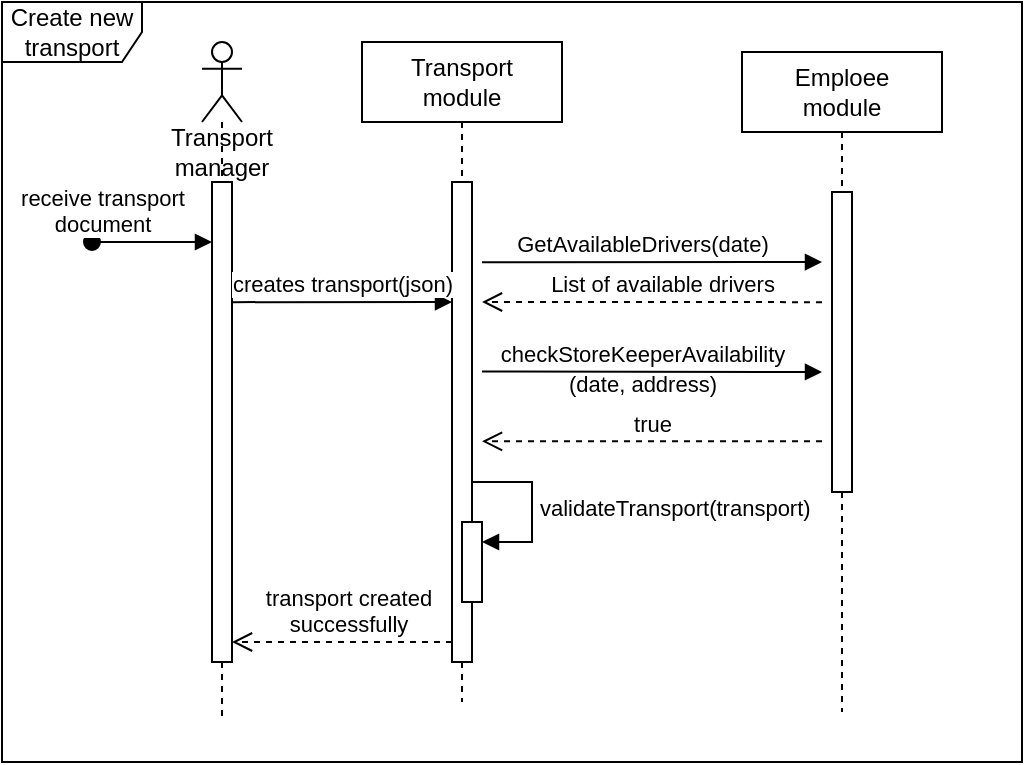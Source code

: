 <mxfile version="21.2.1" type="device">
  <diagram name="Page-1" id="2YBvvXClWsGukQMizWep">
    <mxGraphModel dx="1604" dy="418" grid="1" gridSize="10" guides="1" tooltips="1" connect="1" arrows="1" fold="1" page="1" pageScale="1" pageWidth="850" pageHeight="1100" math="0" shadow="0">
      <root>
        <mxCell id="0" />
        <mxCell id="1" parent="0" />
        <mxCell id="aM9ryv3xv72pqoxQDRHE-1" value="Transport&lt;br&gt;module" style="shape=umlLifeline;perimeter=lifelinePerimeter;whiteSpace=wrap;html=1;container=0;dropTarget=0;collapsible=0;recursiveResize=0;outlineConnect=0;portConstraint=eastwest;newEdgeStyle={&quot;edgeStyle&quot;:&quot;elbowEdgeStyle&quot;,&quot;elbow&quot;:&quot;vertical&quot;,&quot;curved&quot;:0,&quot;rounded&quot;:0};" parent="1" vertex="1">
          <mxGeometry x="150" y="60" width="100" height="330" as="geometry" />
        </mxCell>
        <mxCell id="aM9ryv3xv72pqoxQDRHE-2" value="" style="html=1;points=[];perimeter=orthogonalPerimeter;outlineConnect=0;targetShapes=umlLifeline;portConstraint=eastwest;newEdgeStyle={&quot;edgeStyle&quot;:&quot;elbowEdgeStyle&quot;,&quot;elbow&quot;:&quot;vertical&quot;,&quot;curved&quot;:0,&quot;rounded&quot;:0};" parent="aM9ryv3xv72pqoxQDRHE-1" vertex="1">
          <mxGeometry x="45" y="70" width="10" height="240" as="geometry" />
        </mxCell>
        <mxCell id="aRTaqfZD2U3DYxdUskFy-4" value="" style="shape=umlLifeline;perimeter=lifelinePerimeter;whiteSpace=wrap;html=1;container=1;dropTarget=0;collapsible=0;recursiveResize=0;outlineConnect=0;portConstraint=eastwest;newEdgeStyle={&quot;edgeStyle&quot;:&quot;elbowEdgeStyle&quot;,&quot;elbow&quot;:&quot;vertical&quot;,&quot;curved&quot;:0,&quot;rounded&quot;:0};participant=umlActor;" vertex="1" parent="1">
          <mxGeometry x="70" y="60" width="20" height="340" as="geometry" />
        </mxCell>
        <mxCell id="aRTaqfZD2U3DYxdUskFy-5" value="Create new transport" style="shape=umlFrame;whiteSpace=wrap;html=1;pointerEvents=0;width=70;height=30;" vertex="1" parent="1">
          <mxGeometry x="-30" y="40" width="510" height="380" as="geometry" />
        </mxCell>
        <mxCell id="aRTaqfZD2U3DYxdUskFy-6" value="" style="html=1;points=[];perimeter=orthogonalPerimeter;outlineConnect=0;targetShapes=umlLifeline;portConstraint=eastwest;newEdgeStyle={&quot;edgeStyle&quot;:&quot;elbowEdgeStyle&quot;,&quot;elbow&quot;:&quot;vertical&quot;,&quot;curved&quot;:0,&quot;rounded&quot;:0};" vertex="1" parent="1">
          <mxGeometry x="75" y="130" width="10" height="240" as="geometry" />
        </mxCell>
        <mxCell id="aRTaqfZD2U3DYxdUskFy-10" value="receive transport &lt;br&gt;document" style="html=1;verticalAlign=bottom;startArrow=oval;startFill=1;endArrow=block;startSize=8;edgeStyle=elbowEdgeStyle;elbow=vertical;curved=0;rounded=0;" edge="1" parent="1">
          <mxGeometry x="-0.831" width="60" relative="1" as="geometry">
            <mxPoint x="15" y="160" as="sourcePoint" />
            <mxPoint x="75" y="160" as="targetPoint" />
            <mxPoint as="offset" />
          </mxGeometry>
        </mxCell>
        <mxCell id="aRTaqfZD2U3DYxdUskFy-13" value="Transport&lt;br&gt;manager" style="text;html=1;strokeColor=none;fillColor=none;align=center;verticalAlign=middle;whiteSpace=wrap;rounded=0;" vertex="1" parent="1">
          <mxGeometry x="65" y="110" width="30" height="10" as="geometry" />
        </mxCell>
        <mxCell id="aRTaqfZD2U3DYxdUskFy-17" value="GetAvailableDrivers(date)" style="html=1;verticalAlign=bottom;endArrow=block;edgeStyle=elbowEdgeStyle;elbow=vertical;curved=0;rounded=0;" edge="1" parent="1">
          <mxGeometry x="-0.06" width="80" relative="1" as="geometry">
            <mxPoint x="210" y="170.07" as="sourcePoint" />
            <mxPoint x="380" y="170.07" as="targetPoint" />
            <mxPoint as="offset" />
          </mxGeometry>
        </mxCell>
        <mxCell id="aRTaqfZD2U3DYxdUskFy-18" value="List of available drivers" style="html=1;verticalAlign=bottom;endArrow=open;dashed=1;endSize=8;edgeStyle=elbowEdgeStyle;elbow=vertical;curved=0;rounded=0;" edge="1" parent="1">
          <mxGeometry x="-0.059" relative="1" as="geometry">
            <mxPoint x="380" y="190.07" as="sourcePoint" />
            <mxPoint x="210" y="190.07" as="targetPoint" />
            <mxPoint as="offset" />
          </mxGeometry>
        </mxCell>
        <mxCell id="aRTaqfZD2U3DYxdUskFy-20" value="Emploee&lt;br&gt;module" style="shape=umlLifeline;perimeter=lifelinePerimeter;whiteSpace=wrap;html=1;container=0;dropTarget=0;collapsible=0;recursiveResize=0;outlineConnect=0;portConstraint=eastwest;newEdgeStyle={&quot;edgeStyle&quot;:&quot;elbowEdgeStyle&quot;,&quot;elbow&quot;:&quot;vertical&quot;,&quot;curved&quot;:0,&quot;rounded&quot;:0};" vertex="1" parent="1">
          <mxGeometry x="340" y="65" width="100" height="330" as="geometry" />
        </mxCell>
        <mxCell id="aRTaqfZD2U3DYxdUskFy-21" value="" style="html=1;points=[];perimeter=orthogonalPerimeter;outlineConnect=0;targetShapes=umlLifeline;portConstraint=eastwest;newEdgeStyle={&quot;edgeStyle&quot;:&quot;elbowEdgeStyle&quot;,&quot;elbow&quot;:&quot;vertical&quot;,&quot;curved&quot;:0,&quot;rounded&quot;:0};" vertex="1" parent="aRTaqfZD2U3DYxdUskFy-20">
          <mxGeometry x="45" y="70" width="10" height="150" as="geometry" />
        </mxCell>
        <mxCell id="aRTaqfZD2U3DYxdUskFy-23" value="" style="html=1;verticalAlign=bottom;endArrow=block;edgeStyle=elbowEdgeStyle;elbow=vertical;curved=0;rounded=0;" edge="1" parent="1">
          <mxGeometry x="-0.059" width="80" relative="1" as="geometry">
            <mxPoint x="210" y="224.79" as="sourcePoint" />
            <mxPoint x="380" y="224.79" as="targetPoint" />
            <mxPoint as="offset" />
          </mxGeometry>
        </mxCell>
        <mxCell id="aRTaqfZD2U3DYxdUskFy-25" value="&lt;font style=&quot;font-size: 11px;&quot;&gt;checkStoreKeeperAvailability&lt;br&gt;(date, address)&lt;/font&gt;" style="text;html=1;align=center;verticalAlign=middle;resizable=0;points=[];autosize=1;strokeColor=none;fillColor=none;" vertex="1" parent="1">
          <mxGeometry x="205" y="203" width="170" height="40" as="geometry" />
        </mxCell>
        <mxCell id="aRTaqfZD2U3DYxdUskFy-26" value="true" style="html=1;verticalAlign=bottom;endArrow=open;dashed=1;endSize=8;edgeStyle=elbowEdgeStyle;elbow=vertical;curved=0;rounded=0;" edge="1" parent="1">
          <mxGeometry relative="1" as="geometry">
            <mxPoint x="380" y="259.66" as="sourcePoint" />
            <mxPoint x="210" y="259.66" as="targetPoint" />
            <Array as="points">
              <mxPoint x="270" y="259.66" />
              <mxPoint x="370" y="259.66" />
            </Array>
          </mxGeometry>
        </mxCell>
        <mxCell id="aRTaqfZD2U3DYxdUskFy-27" value="creates transport(json)" style="html=1;verticalAlign=bottom;endArrow=block;edgeStyle=elbowEdgeStyle;elbow=vertical;curved=0;rounded=0;" edge="1" parent="1" target="aM9ryv3xv72pqoxQDRHE-2">
          <mxGeometry x="0.001" width="80" relative="1" as="geometry">
            <mxPoint x="85" y="190.07" as="sourcePoint" />
            <mxPoint x="180" y="190" as="targetPoint" />
            <mxPoint as="offset" />
          </mxGeometry>
        </mxCell>
        <mxCell id="aRTaqfZD2U3DYxdUskFy-28" value="" style="html=1;points=[];perimeter=orthogonalPerimeter;outlineConnect=0;targetShapes=umlLifeline;portConstraint=eastwest;newEdgeStyle={&quot;edgeStyle&quot;:&quot;elbowEdgeStyle&quot;,&quot;elbow&quot;:&quot;vertical&quot;,&quot;curved&quot;:0,&quot;rounded&quot;:0};" vertex="1" parent="1">
          <mxGeometry x="200" y="300" width="10" height="40" as="geometry" />
        </mxCell>
        <mxCell id="aRTaqfZD2U3DYxdUskFy-29" value="validateTransport(transport)" style="html=1;align=left;spacingLeft=2;endArrow=block;rounded=0;edgeStyle=orthogonalEdgeStyle;curved=0;rounded=0;" edge="1" target="aRTaqfZD2U3DYxdUskFy-28" parent="1">
          <mxGeometry relative="1" as="geometry">
            <mxPoint x="205" y="280" as="sourcePoint" />
            <Array as="points">
              <mxPoint x="235" y="310" />
            </Array>
          </mxGeometry>
        </mxCell>
        <mxCell id="aRTaqfZD2U3DYxdUskFy-30" value="transport created&lt;br&gt;successfully" style="html=1;verticalAlign=bottom;endArrow=open;dashed=1;endSize=8;edgeStyle=elbowEdgeStyle;elbow=vertical;curved=0;rounded=0;" edge="1" parent="1" source="aM9ryv3xv72pqoxQDRHE-2" target="aRTaqfZD2U3DYxdUskFy-6">
          <mxGeometry x="-0.041" relative="1" as="geometry">
            <mxPoint x="190" y="230" as="sourcePoint" />
            <mxPoint x="120" y="222.66" as="targetPoint" />
            <Array as="points">
              <mxPoint x="140" y="360" />
              <mxPoint x="160" y="230" />
              <mxPoint x="110" y="230" />
            </Array>
            <mxPoint as="offset" />
          </mxGeometry>
        </mxCell>
      </root>
    </mxGraphModel>
  </diagram>
</mxfile>
